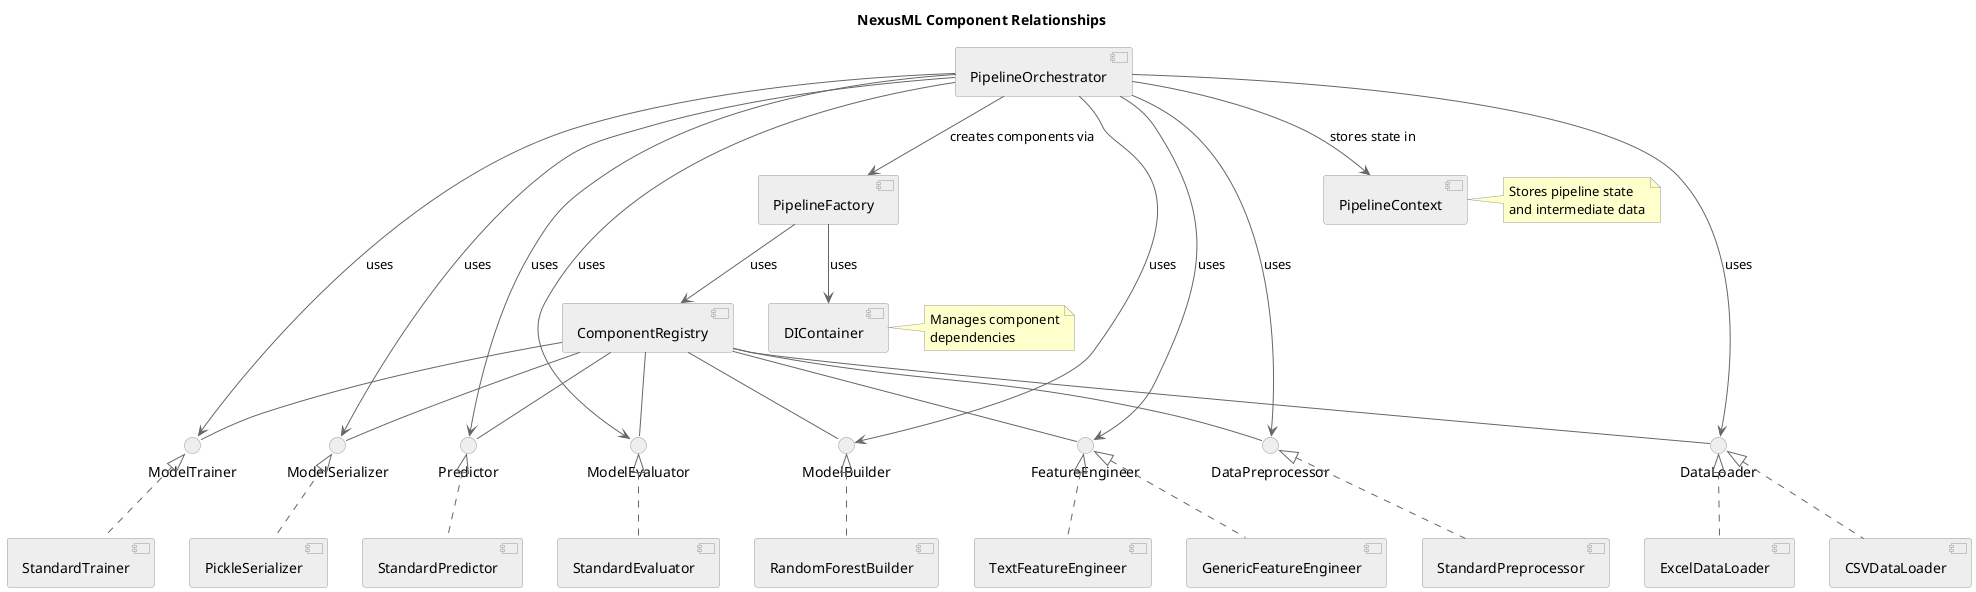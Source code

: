 @startuml "NexusML Component Relationships"

' Style definitions
skinparam componentStyle uml2
skinparam backgroundColor white
skinparam ArrowColor #666666
skinparam InterfaceBorderColor #999999
skinparam InterfaceBackgroundColor #EEEEEE
skinparam ComponentBorderColor #999999
skinparam ComponentBackgroundColor #EEEEEE
skinparam NoteBackgroundColor #FFFFCC
skinparam NoteBorderColor #999999

' Title
title NexusML Component Relationships

' Interfaces
interface "DataLoader" as IDataLoader
interface "DataPreprocessor" as IDataPreprocessor
interface "FeatureEngineer" as IFeatureEngineer
interface "ModelBuilder" as IModelBuilder
interface "ModelTrainer" as IModelTrainer
interface "ModelEvaluator" as IModelEvaluator
interface "ModelSerializer" as IModelSerializer
interface "Predictor" as IPredictor

' Management components
component "ComponentRegistry" as Registry
component "PipelineFactory" as Factory
component "PipelineOrchestrator" as Orchestrator
component "PipelineContext" as Context
component "DIContainer" as Container

' Implementations
component "CSVDataLoader" as CSVLoader
component "ExcelDataLoader" as ExcelLoader
component "StandardPreprocessor" as StdPreprocessor
component "GenericFeatureEngineer" as GenFeatureEng
component "TextFeatureEngineer" as TextFeatureEng
component "RandomForestBuilder" as RFBuilder
component "StandardTrainer" as StdTrainer
component "StandardEvaluator" as StdEvaluator
component "PickleSerializer" as PickleSerializer
component "StandardPredictor" as StdPredictor

' Interface implementations
CSVLoader .up.|> IDataLoader
ExcelLoader .up.|> IDataLoader
StdPreprocessor .up.|> IDataPreprocessor
GenFeatureEng .up.|> IFeatureEngineer
TextFeatureEng .up.|> IFeatureEngineer
RFBuilder .up.|> IModelBuilder
StdTrainer .up.|> IModelTrainer
StdEvaluator .up.|> IModelEvaluator
PickleSerializer .up.|> IModelSerializer
StdPredictor .up.|> IPredictor

' Registry relationships
Registry -- IDataLoader
Registry -- IDataPreprocessor
Registry -- IFeatureEngineer
Registry -- IModelBuilder
Registry -- IModelTrainer
Registry -- IModelEvaluator
Registry -- IModelSerializer
Registry -- IPredictor

' Factory relationships
Factory --> Registry : uses
Factory --> Container : uses

' Orchestrator relationships
Orchestrator --> Factory : creates components via
Orchestrator --> Context : stores state in
Orchestrator --> IDataLoader : uses
Orchestrator --> IDataPreprocessor : uses
Orchestrator --> IFeatureEngineer : uses
Orchestrator --> IModelBuilder : uses
Orchestrator --> IModelTrainer : uses
Orchestrator --> IModelEvaluator : uses
Orchestrator --> IModelSerializer : uses
Orchestrator --> IPredictor : uses

' Context relationships
note right of Context : Stores pipeline state\nand intermediate data

' Container relationships
note right of Container : Manages component\ndependencies

@enduml